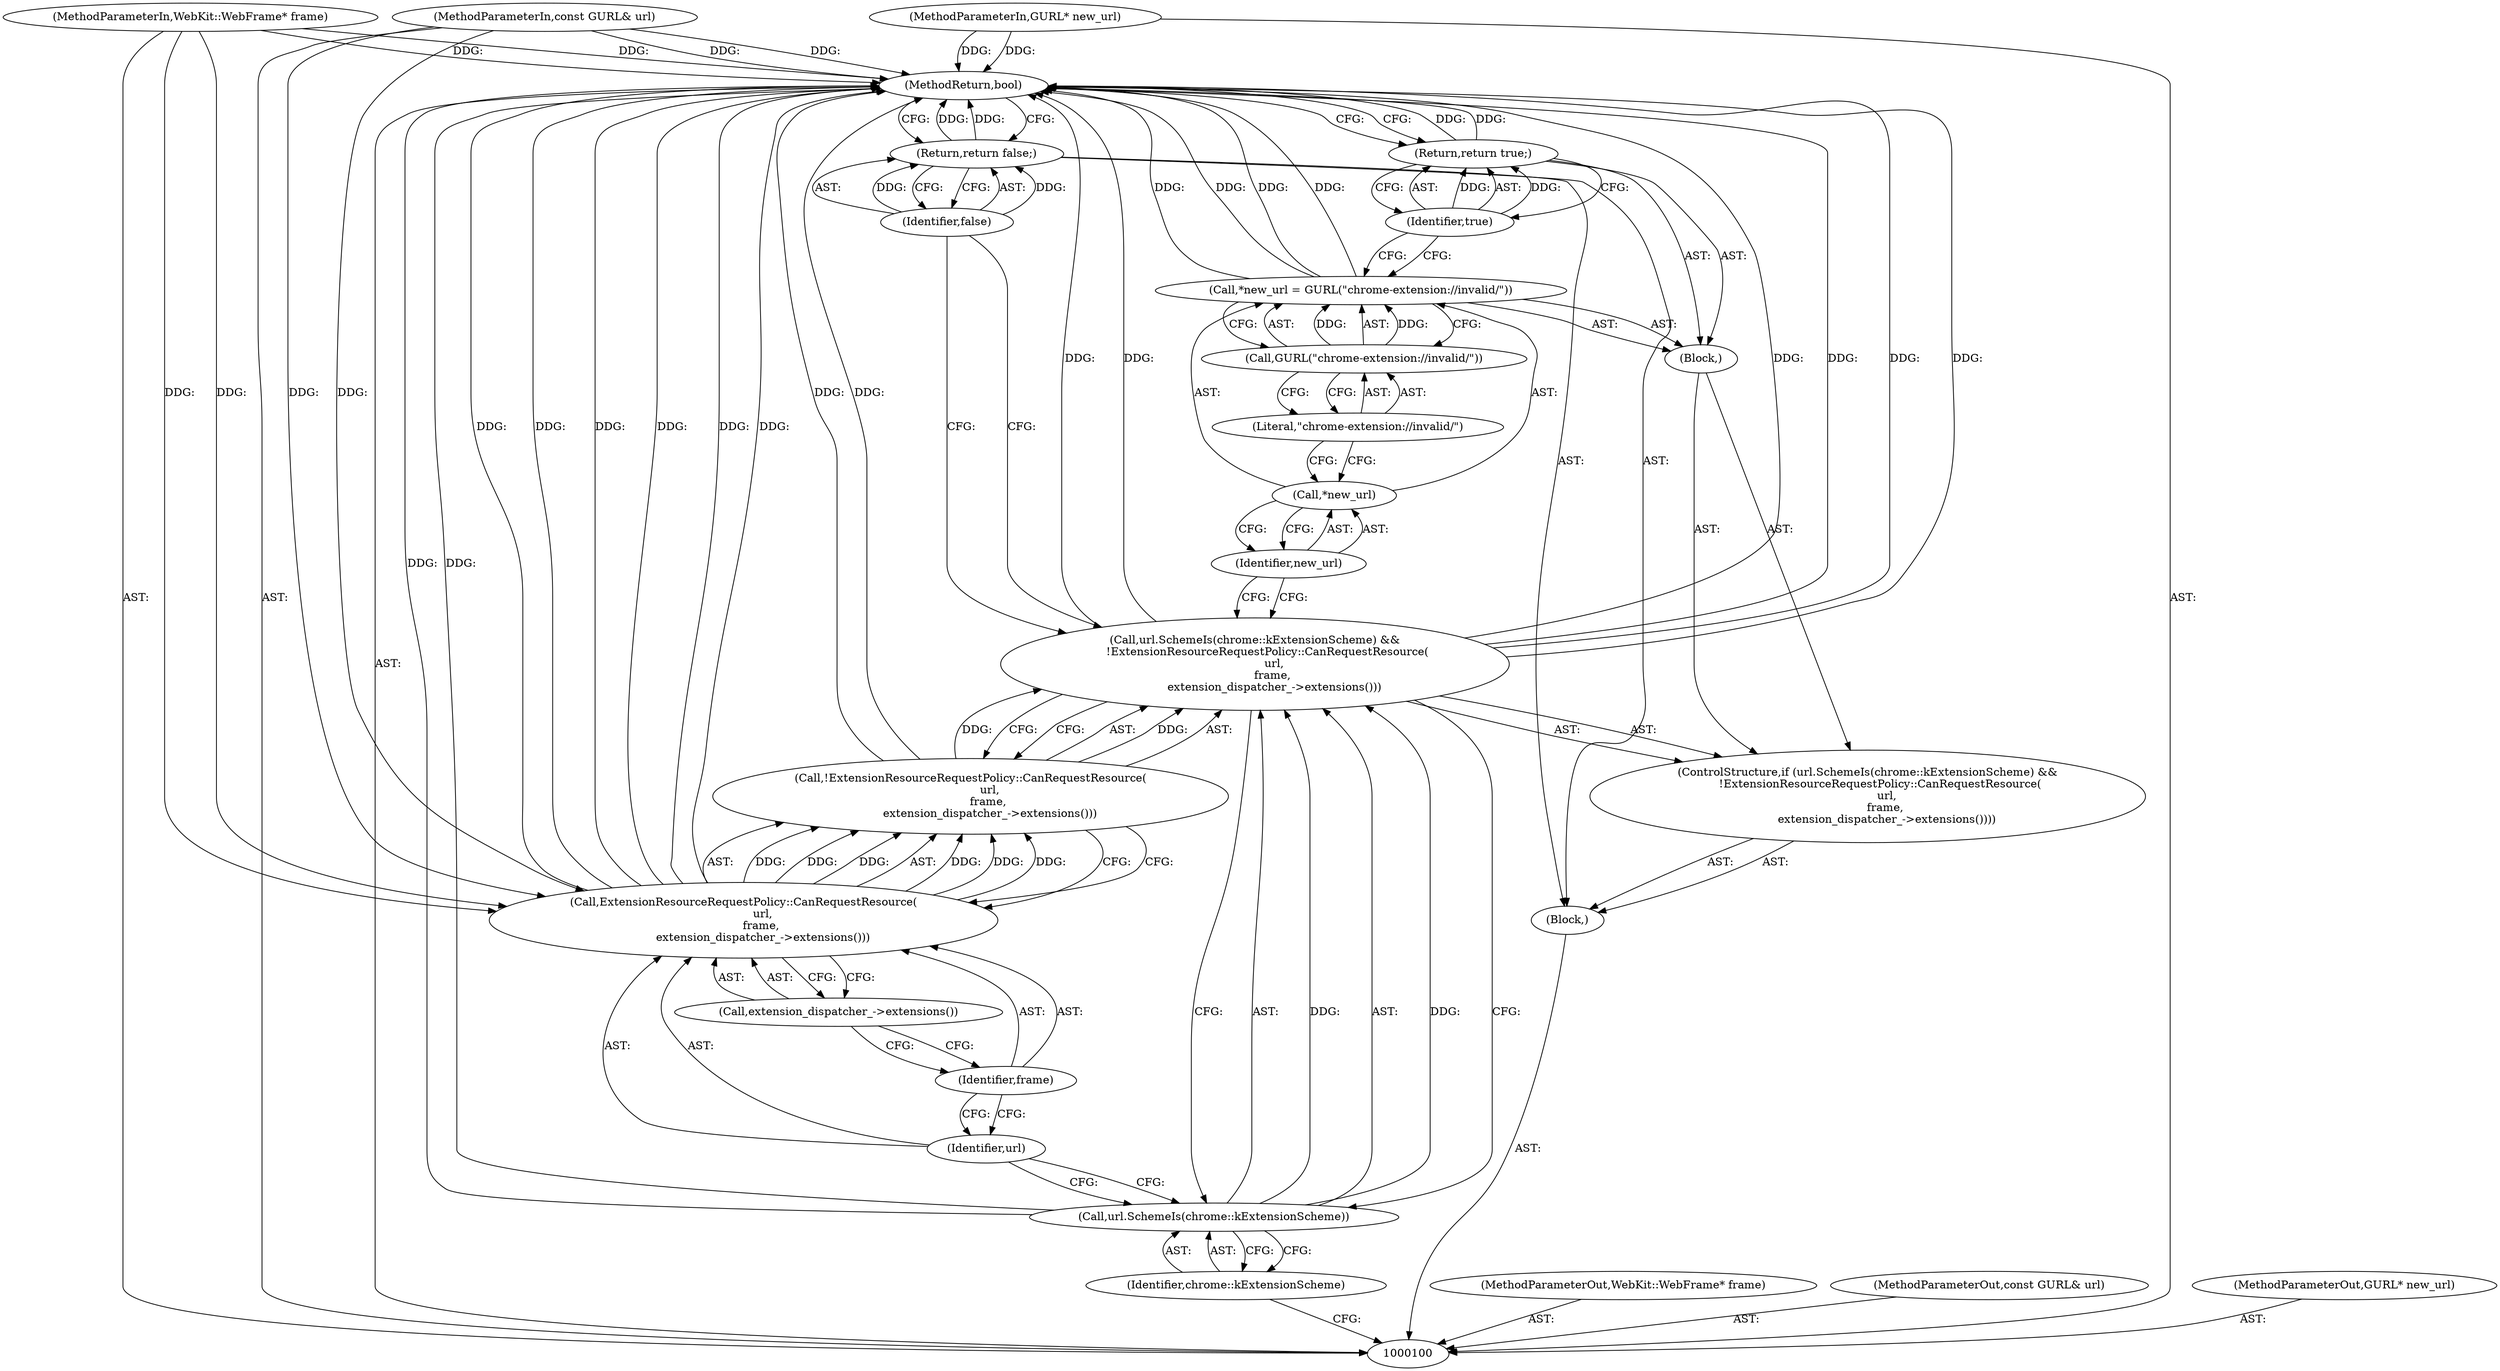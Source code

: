 digraph "0_Chrome_23a52bd208885df236cde3ad2cd162b094c0bbe4" {
"1000124" [label="(MethodReturn,bool)"];
"1000101" [label="(MethodParameterIn,WebKit::WebFrame* frame)"];
"1000168" [label="(MethodParameterOut,WebKit::WebFrame* frame)"];
"1000121" [label="(Identifier,true)"];
"1000120" [label="(Return,return true;)"];
"1000122" [label="(Return,return false;)"];
"1000123" [label="(Identifier,false)"];
"1000102" [label="(MethodParameterIn,const GURL& url)"];
"1000169" [label="(MethodParameterOut,const GURL& url)"];
"1000103" [label="(MethodParameterIn,GURL* new_url)"];
"1000170" [label="(MethodParameterOut,GURL* new_url)"];
"1000104" [label="(Block,)"];
"1000108" [label="(Identifier,chrome::kExtensionScheme)"];
"1000105" [label="(ControlStructure,if (url.SchemeIs(chrome::kExtensionScheme) &&\n       !ExtensionResourceRequestPolicy::CanRequestResource(\n           url,\n          frame,\n           extension_dispatcher_->extensions())))"];
"1000106" [label="(Call,url.SchemeIs(chrome::kExtensionScheme) &&\n       !ExtensionResourceRequestPolicy::CanRequestResource(\n           url,\n          frame,\n           extension_dispatcher_->extensions()))"];
"1000107" [label="(Call,url.SchemeIs(chrome::kExtensionScheme))"];
"1000109" [label="(Call,!ExtensionResourceRequestPolicy::CanRequestResource(\n           url,\n          frame,\n           extension_dispatcher_->extensions()))"];
"1000110" [label="(Call,ExtensionResourceRequestPolicy::CanRequestResource(\n           url,\n          frame,\n           extension_dispatcher_->extensions()))"];
"1000111" [label="(Identifier,url)"];
"1000112" [label="(Identifier,frame)"];
"1000113" [label="(Call,extension_dispatcher_->extensions())"];
"1000114" [label="(Block,)"];
"1000118" [label="(Call,GURL(\"chrome-extension://invalid/\"))"];
"1000119" [label="(Literal,\"chrome-extension://invalid/\")"];
"1000115" [label="(Call,*new_url = GURL(\"chrome-extension://invalid/\"))"];
"1000116" [label="(Call,*new_url)"];
"1000117" [label="(Identifier,new_url)"];
"1000124" -> "1000100"  [label="AST: "];
"1000124" -> "1000120"  [label="CFG: "];
"1000124" -> "1000122"  [label="CFG: "];
"1000122" -> "1000124"  [label="DDG: "];
"1000107" -> "1000124"  [label="DDG: "];
"1000106" -> "1000124"  [label="DDG: "];
"1000106" -> "1000124"  [label="DDG: "];
"1000106" -> "1000124"  [label="DDG: "];
"1000103" -> "1000124"  [label="DDG: "];
"1000115" -> "1000124"  [label="DDG: "];
"1000115" -> "1000124"  [label="DDG: "];
"1000102" -> "1000124"  [label="DDG: "];
"1000110" -> "1000124"  [label="DDG: "];
"1000110" -> "1000124"  [label="DDG: "];
"1000110" -> "1000124"  [label="DDG: "];
"1000101" -> "1000124"  [label="DDG: "];
"1000109" -> "1000124"  [label="DDG: "];
"1000120" -> "1000124"  [label="DDG: "];
"1000101" -> "1000100"  [label="AST: "];
"1000101" -> "1000124"  [label="DDG: "];
"1000101" -> "1000110"  [label="DDG: "];
"1000168" -> "1000100"  [label="AST: "];
"1000121" -> "1000120"  [label="AST: "];
"1000121" -> "1000115"  [label="CFG: "];
"1000120" -> "1000121"  [label="CFG: "];
"1000121" -> "1000120"  [label="DDG: "];
"1000120" -> "1000114"  [label="AST: "];
"1000120" -> "1000121"  [label="CFG: "];
"1000121" -> "1000120"  [label="AST: "];
"1000124" -> "1000120"  [label="CFG: "];
"1000120" -> "1000124"  [label="DDG: "];
"1000121" -> "1000120"  [label="DDG: "];
"1000122" -> "1000104"  [label="AST: "];
"1000122" -> "1000123"  [label="CFG: "];
"1000123" -> "1000122"  [label="AST: "];
"1000124" -> "1000122"  [label="CFG: "];
"1000122" -> "1000124"  [label="DDG: "];
"1000123" -> "1000122"  [label="DDG: "];
"1000123" -> "1000122"  [label="AST: "];
"1000123" -> "1000106"  [label="CFG: "];
"1000122" -> "1000123"  [label="CFG: "];
"1000123" -> "1000122"  [label="DDG: "];
"1000102" -> "1000100"  [label="AST: "];
"1000102" -> "1000124"  [label="DDG: "];
"1000102" -> "1000110"  [label="DDG: "];
"1000169" -> "1000100"  [label="AST: "];
"1000103" -> "1000100"  [label="AST: "];
"1000103" -> "1000124"  [label="DDG: "];
"1000170" -> "1000100"  [label="AST: "];
"1000104" -> "1000100"  [label="AST: "];
"1000105" -> "1000104"  [label="AST: "];
"1000122" -> "1000104"  [label="AST: "];
"1000108" -> "1000107"  [label="AST: "];
"1000108" -> "1000100"  [label="CFG: "];
"1000107" -> "1000108"  [label="CFG: "];
"1000105" -> "1000104"  [label="AST: "];
"1000106" -> "1000105"  [label="AST: "];
"1000114" -> "1000105"  [label="AST: "];
"1000106" -> "1000105"  [label="AST: "];
"1000106" -> "1000107"  [label="CFG: "];
"1000106" -> "1000109"  [label="CFG: "];
"1000107" -> "1000106"  [label="AST: "];
"1000109" -> "1000106"  [label="AST: "];
"1000117" -> "1000106"  [label="CFG: "];
"1000123" -> "1000106"  [label="CFG: "];
"1000106" -> "1000124"  [label="DDG: "];
"1000106" -> "1000124"  [label="DDG: "];
"1000106" -> "1000124"  [label="DDG: "];
"1000107" -> "1000106"  [label="DDG: "];
"1000109" -> "1000106"  [label="DDG: "];
"1000107" -> "1000106"  [label="AST: "];
"1000107" -> "1000108"  [label="CFG: "];
"1000108" -> "1000107"  [label="AST: "];
"1000111" -> "1000107"  [label="CFG: "];
"1000106" -> "1000107"  [label="CFG: "];
"1000107" -> "1000124"  [label="DDG: "];
"1000107" -> "1000106"  [label="DDG: "];
"1000109" -> "1000106"  [label="AST: "];
"1000109" -> "1000110"  [label="CFG: "];
"1000110" -> "1000109"  [label="AST: "];
"1000106" -> "1000109"  [label="CFG: "];
"1000109" -> "1000124"  [label="DDG: "];
"1000109" -> "1000106"  [label="DDG: "];
"1000110" -> "1000109"  [label="DDG: "];
"1000110" -> "1000109"  [label="DDG: "];
"1000110" -> "1000109"  [label="DDG: "];
"1000110" -> "1000109"  [label="AST: "];
"1000110" -> "1000113"  [label="CFG: "];
"1000111" -> "1000110"  [label="AST: "];
"1000112" -> "1000110"  [label="AST: "];
"1000113" -> "1000110"  [label="AST: "];
"1000109" -> "1000110"  [label="CFG: "];
"1000110" -> "1000124"  [label="DDG: "];
"1000110" -> "1000124"  [label="DDG: "];
"1000110" -> "1000124"  [label="DDG: "];
"1000110" -> "1000109"  [label="DDG: "];
"1000110" -> "1000109"  [label="DDG: "];
"1000110" -> "1000109"  [label="DDG: "];
"1000102" -> "1000110"  [label="DDG: "];
"1000101" -> "1000110"  [label="DDG: "];
"1000111" -> "1000110"  [label="AST: "];
"1000111" -> "1000107"  [label="CFG: "];
"1000112" -> "1000111"  [label="CFG: "];
"1000112" -> "1000110"  [label="AST: "];
"1000112" -> "1000111"  [label="CFG: "];
"1000113" -> "1000112"  [label="CFG: "];
"1000113" -> "1000110"  [label="AST: "];
"1000113" -> "1000112"  [label="CFG: "];
"1000110" -> "1000113"  [label="CFG: "];
"1000114" -> "1000105"  [label="AST: "];
"1000115" -> "1000114"  [label="AST: "];
"1000120" -> "1000114"  [label="AST: "];
"1000118" -> "1000115"  [label="AST: "];
"1000118" -> "1000119"  [label="CFG: "];
"1000119" -> "1000118"  [label="AST: "];
"1000115" -> "1000118"  [label="CFG: "];
"1000118" -> "1000115"  [label="DDG: "];
"1000119" -> "1000118"  [label="AST: "];
"1000119" -> "1000116"  [label="CFG: "];
"1000118" -> "1000119"  [label="CFG: "];
"1000115" -> "1000114"  [label="AST: "];
"1000115" -> "1000118"  [label="CFG: "];
"1000116" -> "1000115"  [label="AST: "];
"1000118" -> "1000115"  [label="AST: "];
"1000121" -> "1000115"  [label="CFG: "];
"1000115" -> "1000124"  [label="DDG: "];
"1000115" -> "1000124"  [label="DDG: "];
"1000118" -> "1000115"  [label="DDG: "];
"1000116" -> "1000115"  [label="AST: "];
"1000116" -> "1000117"  [label="CFG: "];
"1000117" -> "1000116"  [label="AST: "];
"1000119" -> "1000116"  [label="CFG: "];
"1000117" -> "1000116"  [label="AST: "];
"1000117" -> "1000106"  [label="CFG: "];
"1000116" -> "1000117"  [label="CFG: "];
}
